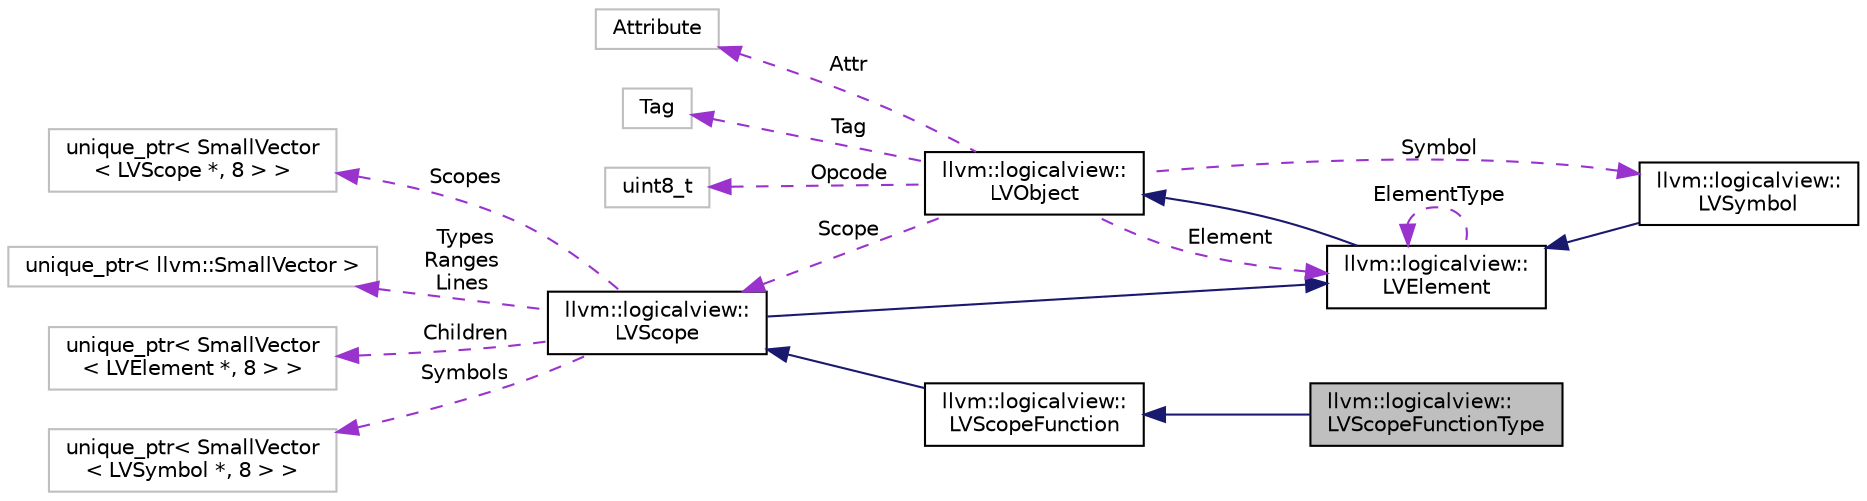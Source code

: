 digraph "llvm::logicalview::LVScopeFunctionType"
{
 // LATEX_PDF_SIZE
  bgcolor="transparent";
  edge [fontname="Helvetica",fontsize="10",labelfontname="Helvetica",labelfontsize="10"];
  node [fontname="Helvetica",fontsize="10",shape=record];
  rankdir="LR";
  Node1 [label="llvm::logicalview::\lLVScopeFunctionType",height=0.2,width=0.4,color="black", fillcolor="grey75", style="filled", fontcolor="black",tooltip=" "];
  Node2 -> Node1 [dir="back",color="midnightblue",fontsize="10",style="solid",fontname="Helvetica"];
  Node2 [label="llvm::logicalview::\lLVScopeFunction",height=0.2,width=0.4,color="black",URL="$classllvm_1_1logicalview_1_1LVScopeFunction.html",tooltip=" "];
  Node3 -> Node2 [dir="back",color="midnightblue",fontsize="10",style="solid",fontname="Helvetica"];
  Node3 [label="llvm::logicalview::\lLVScope",height=0.2,width=0.4,color="black",URL="$classllvm_1_1logicalview_1_1LVScope.html",tooltip=" "];
  Node4 -> Node3 [dir="back",color="midnightblue",fontsize="10",style="solid",fontname="Helvetica"];
  Node4 [label="llvm::logicalview::\lLVElement",height=0.2,width=0.4,color="black",URL="$classllvm_1_1logicalview_1_1LVElement.html",tooltip=" "];
  Node5 -> Node4 [dir="back",color="midnightblue",fontsize="10",style="solid",fontname="Helvetica"];
  Node5 [label="llvm::logicalview::\lLVObject",height=0.2,width=0.4,color="black",URL="$classllvm_1_1logicalview_1_1LVObject.html",tooltip=" "];
  Node4 -> Node5 [dir="back",color="darkorchid3",fontsize="10",style="dashed",label=" Element" ,fontname="Helvetica"];
  Node6 -> Node5 [dir="back",color="darkorchid3",fontsize="10",style="dashed",label=" Symbol" ,fontname="Helvetica"];
  Node6 [label="llvm::logicalview::\lLVSymbol",height=0.2,width=0.4,color="black",URL="$classllvm_1_1logicalview_1_1LVSymbol.html",tooltip=" "];
  Node4 -> Node6 [dir="back",color="midnightblue",fontsize="10",style="solid",fontname="Helvetica"];
  Node7 -> Node5 [dir="back",color="darkorchid3",fontsize="10",style="dashed",label=" Tag" ,fontname="Helvetica"];
  Node7 [label="Tag",height=0.2,width=0.4,color="grey75",tooltip=" "];
  Node8 -> Node5 [dir="back",color="darkorchid3",fontsize="10",style="dashed",label=" Opcode" ,fontname="Helvetica"];
  Node8 [label="uint8_t",height=0.2,width=0.4,color="grey75",tooltip=" "];
  Node3 -> Node5 [dir="back",color="darkorchid3",fontsize="10",style="dashed",label=" Scope" ,fontname="Helvetica"];
  Node9 -> Node5 [dir="back",color="darkorchid3",fontsize="10",style="dashed",label=" Attr" ,fontname="Helvetica"];
  Node9 [label="Attribute",height=0.2,width=0.4,color="grey75",tooltip=" "];
  Node4 -> Node4 [dir="back",color="darkorchid3",fontsize="10",style="dashed",label=" ElementType" ,fontname="Helvetica"];
  Node10 -> Node3 [dir="back",color="darkorchid3",fontsize="10",style="dashed",label=" Scopes" ,fontname="Helvetica"];
  Node10 [label="unique_ptr\< SmallVector\l\< LVScope *, 8 \> \>",height=0.2,width=0.4,color="grey75",tooltip=" "];
  Node11 -> Node3 [dir="back",color="darkorchid3",fontsize="10",style="dashed",label=" Types\nRanges\nLines" ,fontname="Helvetica"];
  Node11 [label="unique_ptr\< llvm::SmallVector \>",height=0.2,width=0.4,color="grey75",tooltip=" "];
  Node12 -> Node3 [dir="back",color="darkorchid3",fontsize="10",style="dashed",label=" Children" ,fontname="Helvetica"];
  Node12 [label="unique_ptr\< SmallVector\l\< LVElement *, 8 \> \>",height=0.2,width=0.4,color="grey75",tooltip=" "];
  Node13 -> Node3 [dir="back",color="darkorchid3",fontsize="10",style="dashed",label=" Symbols" ,fontname="Helvetica"];
  Node13 [label="unique_ptr\< SmallVector\l\< LVSymbol *, 8 \> \>",height=0.2,width=0.4,color="grey75",tooltip=" "];
}
